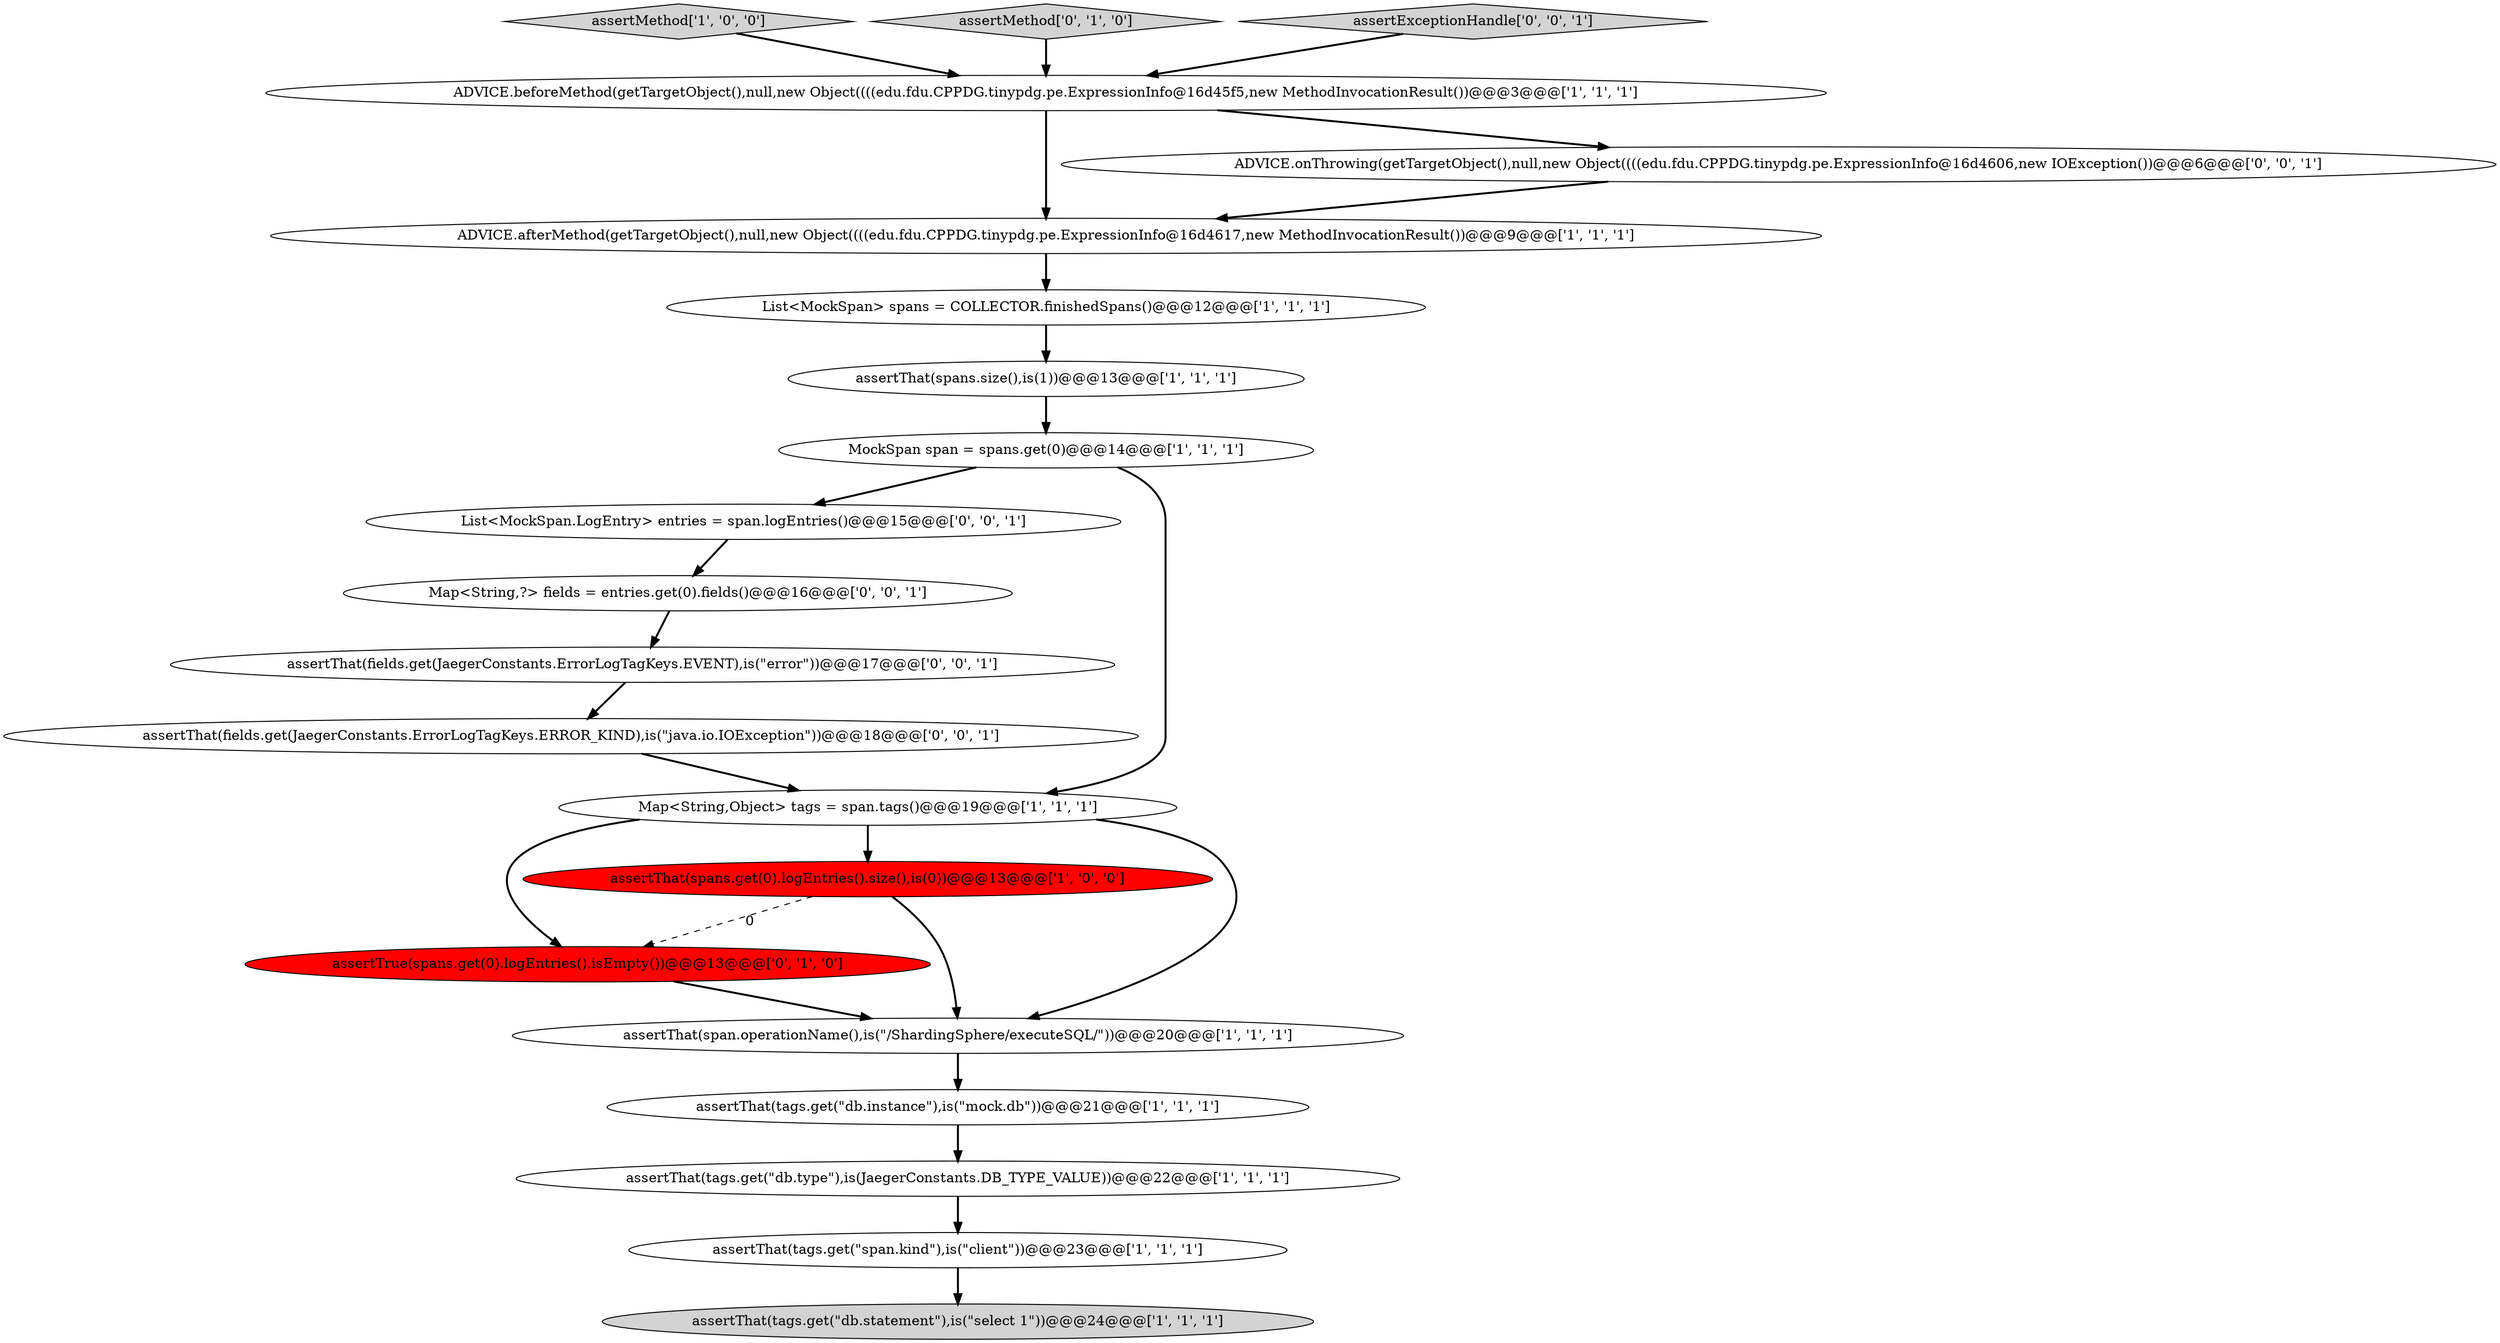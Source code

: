 digraph {
2 [style = filled, label = "assertMethod['1', '0', '0']", fillcolor = lightgray, shape = diamond image = "AAA0AAABBB1BBB"];
0 [style = filled, label = "List<MockSpan> spans = COLLECTOR.finishedSpans()@@@12@@@['1', '1', '1']", fillcolor = white, shape = ellipse image = "AAA0AAABBB1BBB"];
16 [style = filled, label = "List<MockSpan.LogEntry> entries = span.logEntries()@@@15@@@['0', '0', '1']", fillcolor = white, shape = ellipse image = "AAA0AAABBB3BBB"];
7 [style = filled, label = "assertThat(tags.get(\"db.type\"),is(JaegerConstants.DB_TYPE_VALUE))@@@22@@@['1', '1', '1']", fillcolor = white, shape = ellipse image = "AAA0AAABBB1BBB"];
6 [style = filled, label = "ADVICE.afterMethod(getTargetObject(),null,new Object((((edu.fdu.CPPDG.tinypdg.pe.ExpressionInfo@16d4617,new MethodInvocationResult())@@@9@@@['1', '1', '1']", fillcolor = white, shape = ellipse image = "AAA0AAABBB1BBB"];
3 [style = filled, label = "ADVICE.beforeMethod(getTargetObject(),null,new Object((((edu.fdu.CPPDG.tinypdg.pe.ExpressionInfo@16d45f5,new MethodInvocationResult())@@@3@@@['1', '1', '1']", fillcolor = white, shape = ellipse image = "AAA0AAABBB1BBB"];
14 [style = filled, label = "assertMethod['0', '1', '0']", fillcolor = lightgray, shape = diamond image = "AAA0AAABBB2BBB"];
9 [style = filled, label = "MockSpan span = spans.get(0)@@@14@@@['1', '1', '1']", fillcolor = white, shape = ellipse image = "AAA0AAABBB1BBB"];
5 [style = filled, label = "assertThat(tags.get(\"span.kind\"),is(\"client\"))@@@23@@@['1', '1', '1']", fillcolor = white, shape = ellipse image = "AAA0AAABBB1BBB"];
19 [style = filled, label = "ADVICE.onThrowing(getTargetObject(),null,new Object((((edu.fdu.CPPDG.tinypdg.pe.ExpressionInfo@16d4606,new IOException())@@@6@@@['0', '0', '1']", fillcolor = white, shape = ellipse image = "AAA0AAABBB3BBB"];
20 [style = filled, label = "assertExceptionHandle['0', '0', '1']", fillcolor = lightgray, shape = diamond image = "AAA0AAABBB3BBB"];
17 [style = filled, label = "assertThat(fields.get(JaegerConstants.ErrorLogTagKeys.EVENT),is(\"error\"))@@@17@@@['0', '0', '1']", fillcolor = white, shape = ellipse image = "AAA0AAABBB3BBB"];
13 [style = filled, label = "assertTrue(spans.get(0).logEntries().isEmpty())@@@13@@@['0', '1', '0']", fillcolor = red, shape = ellipse image = "AAA1AAABBB2BBB"];
11 [style = filled, label = "assertThat(tags.get(\"db.statement\"),is(\"select 1\"))@@@24@@@['1', '1', '1']", fillcolor = lightgray, shape = ellipse image = "AAA0AAABBB1BBB"];
12 [style = filled, label = "assertThat(spans.size(),is(1))@@@13@@@['1', '1', '1']", fillcolor = white, shape = ellipse image = "AAA0AAABBB1BBB"];
15 [style = filled, label = "Map<String,?> fields = entries.get(0).fields()@@@16@@@['0', '0', '1']", fillcolor = white, shape = ellipse image = "AAA0AAABBB3BBB"];
1 [style = filled, label = "Map<String,Object> tags = span.tags()@@@19@@@['1', '1', '1']", fillcolor = white, shape = ellipse image = "AAA0AAABBB1BBB"];
18 [style = filled, label = "assertThat(fields.get(JaegerConstants.ErrorLogTagKeys.ERROR_KIND),is(\"java.io.IOException\"))@@@18@@@['0', '0', '1']", fillcolor = white, shape = ellipse image = "AAA0AAABBB3BBB"];
10 [style = filled, label = "assertThat(spans.get(0).logEntries().size(),is(0))@@@13@@@['1', '0', '0']", fillcolor = red, shape = ellipse image = "AAA1AAABBB1BBB"];
4 [style = filled, label = "assertThat(tags.get(\"db.instance\"),is(\"mock.db\"))@@@21@@@['1', '1', '1']", fillcolor = white, shape = ellipse image = "AAA0AAABBB1BBB"];
8 [style = filled, label = "assertThat(span.operationName(),is(\"/ShardingSphere/executeSQL/\"))@@@20@@@['1', '1', '1']", fillcolor = white, shape = ellipse image = "AAA0AAABBB1BBB"];
14->3 [style = bold, label=""];
16->15 [style = bold, label=""];
1->8 [style = bold, label=""];
0->12 [style = bold, label=""];
2->3 [style = bold, label=""];
3->6 [style = bold, label=""];
6->0 [style = bold, label=""];
20->3 [style = bold, label=""];
10->13 [style = dashed, label="0"];
12->9 [style = bold, label=""];
19->6 [style = bold, label=""];
1->13 [style = bold, label=""];
9->16 [style = bold, label=""];
4->7 [style = bold, label=""];
15->17 [style = bold, label=""];
7->5 [style = bold, label=""];
10->8 [style = bold, label=""];
3->19 [style = bold, label=""];
18->1 [style = bold, label=""];
5->11 [style = bold, label=""];
8->4 [style = bold, label=""];
13->8 [style = bold, label=""];
9->1 [style = bold, label=""];
1->10 [style = bold, label=""];
17->18 [style = bold, label=""];
}
